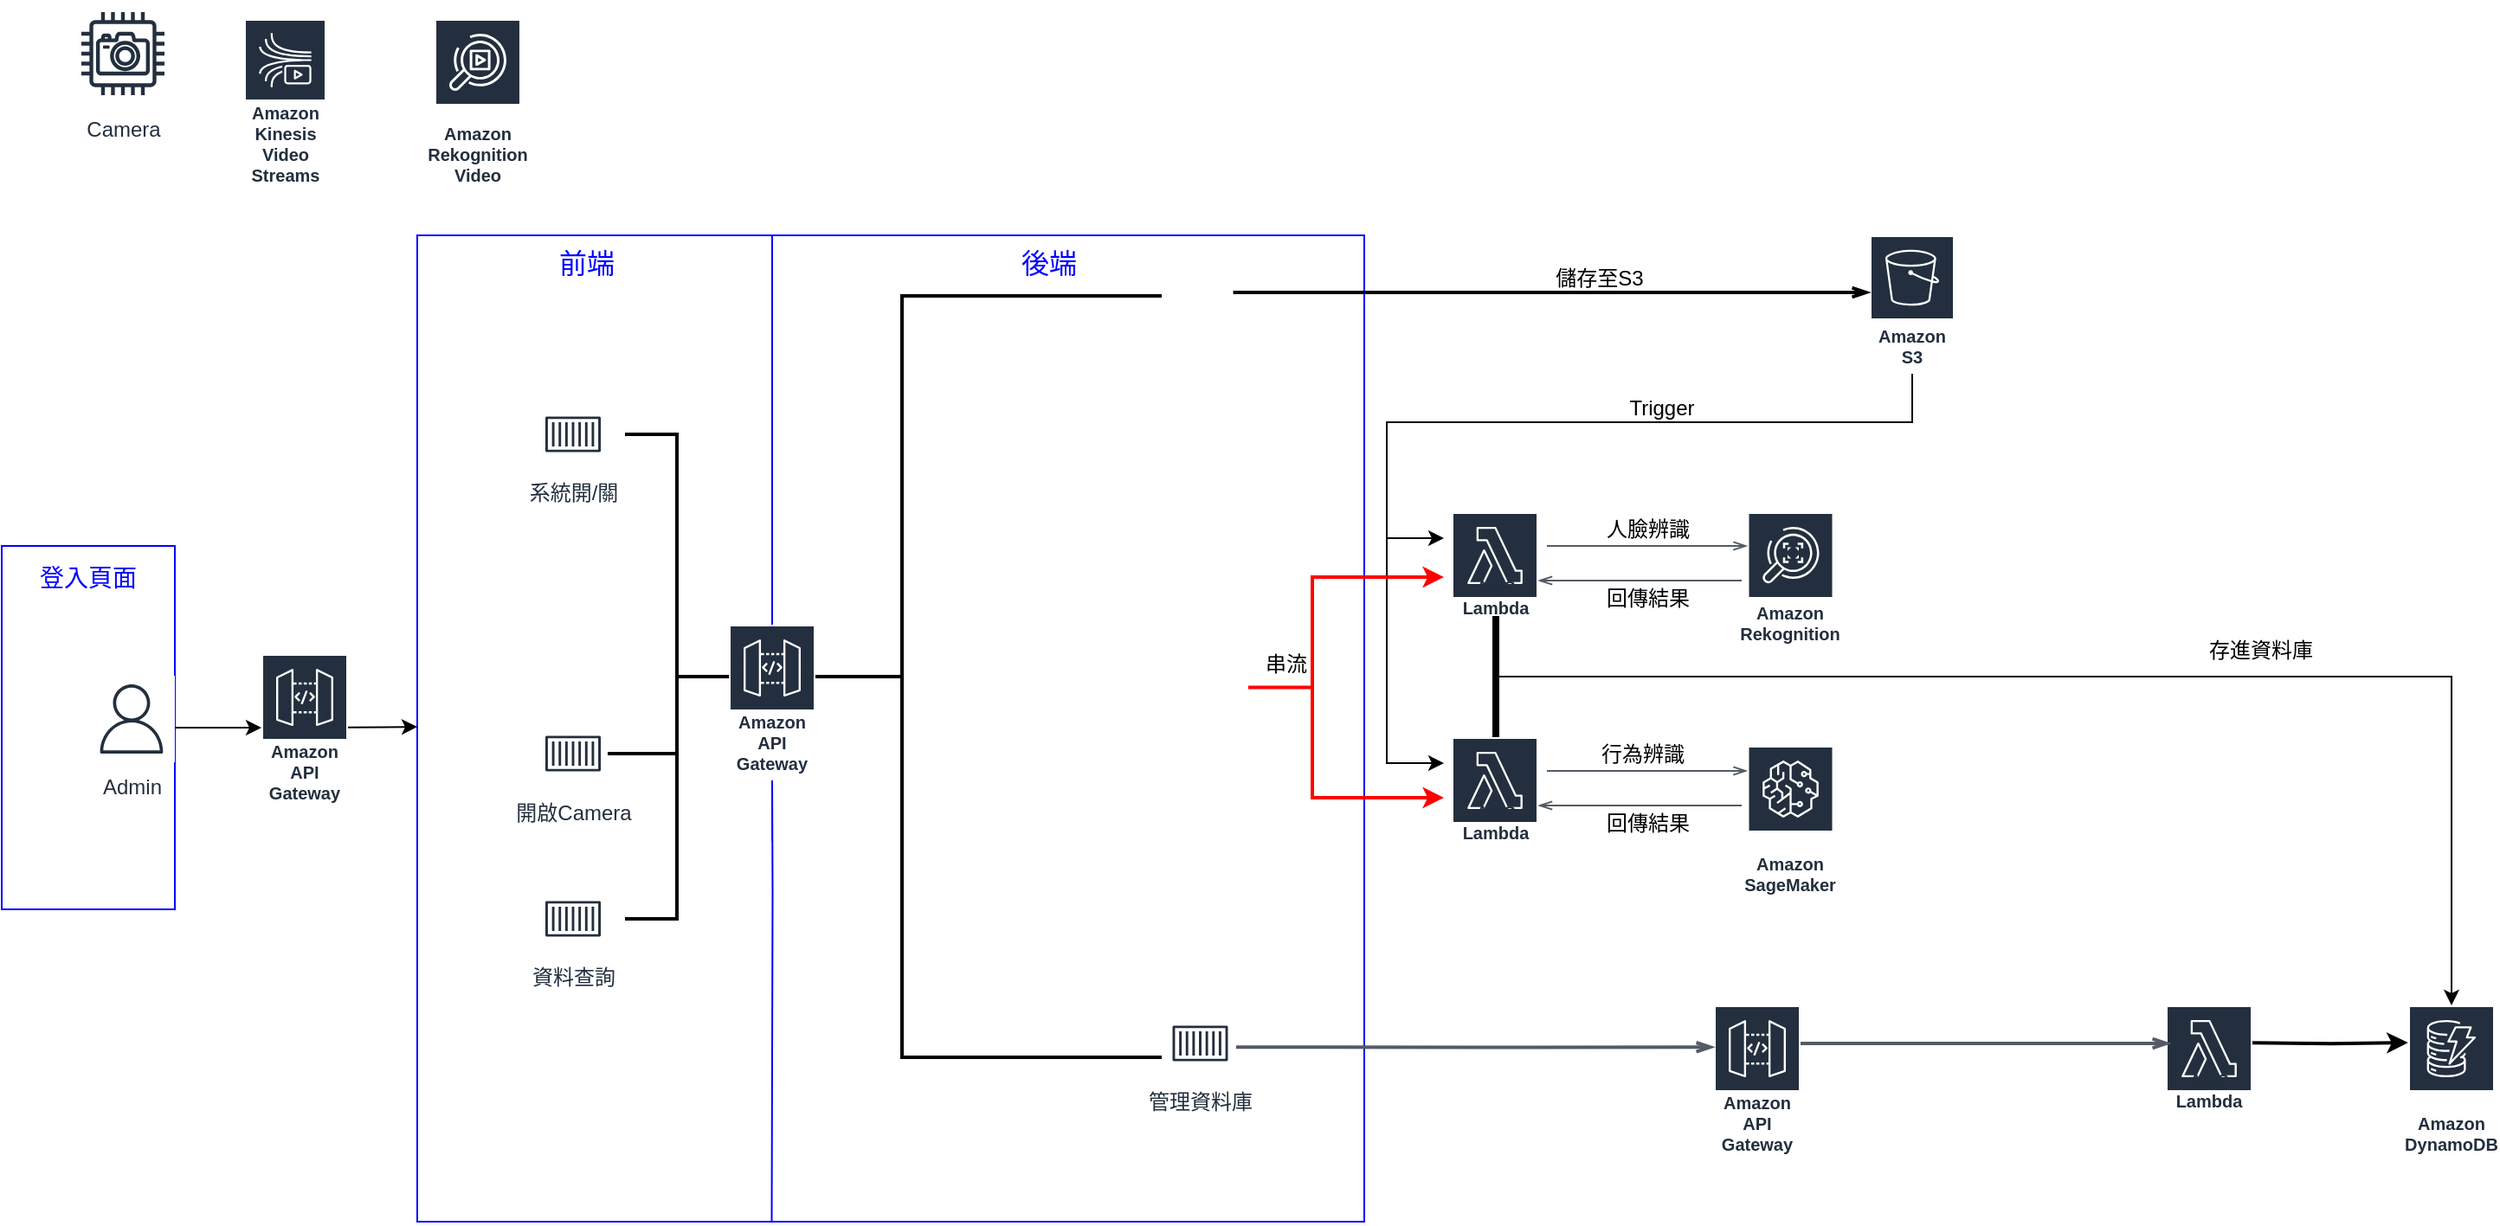 <mxfile version="22.1.21" type="github">
  <diagram name="第 1 页" id="VFCjEm5W6MaqiMix1aKl">
    <mxGraphModel dx="2050" dy="1772" grid="1" gridSize="10" guides="1" tooltips="1" connect="1" arrows="1" fold="1" page="1" pageScale="1" pageWidth="827" pageHeight="1169" math="0" shadow="0">
      <root>
        <mxCell id="0" />
        <mxCell id="1" parent="0" />
        <mxCell id="O1jKtoPmyAMp938oBS-_-39" value="&lt;font color=&quot;#0000ff&quot; style=&quot;font-size: 14px;&quot;&gt;登入頁面&lt;/font&gt;" style="outlineConnect=0;gradientColor=none;html=1;whiteSpace=wrap;fontSize=12;fontStyle=0;strokeColor=#0000ff;fillColor=none;verticalAlign=top;align=center;fontColor=#FF9900;dashed=0;spacingTop=3;" parent="1" vertex="1">
          <mxGeometry x="-330" y="304.5" width="100" height="210" as="geometry" />
        </mxCell>
        <mxCell id="O1jKtoPmyAMp938oBS-_-8" value="" style="outlineConnect=0;gradientColor=none;html=1;whiteSpace=wrap;fontSize=12;fontStyle=0;strokeColor=#0000ff;fillColor=none;verticalAlign=top;align=center;fontColor=#FF9900;dashed=0;spacingTop=3;" parent="1" vertex="1">
          <mxGeometry x="-90" y="125" width="547" height="570" as="geometry" />
        </mxCell>
        <mxCell id="VvQtCBpBmSeENk6v5BYq-13" style="edgeStyle=orthogonalEdgeStyle;rounded=0;orthogonalLoop=1;jettySize=auto;html=1;" parent="1" source="O1jKtoPmyAMp938oBS-_-39" edge="1">
          <mxGeometry relative="1" as="geometry">
            <mxPoint x="-180" y="409.5" as="targetPoint" />
          </mxGeometry>
        </mxCell>
        <mxCell id="O1jKtoPmyAMp938oBS-_-2" value="Admin&lt;br&gt;" style="sketch=0;outlineConnect=0;fontColor=#232F3E;gradientColor=none;strokeColor=#232F3E;fillColor=#ffffff;dashed=0;verticalLabelPosition=bottom;verticalAlign=top;align=center;html=1;fontSize=12;fontStyle=0;aspect=fixed;shape=mxgraph.aws4.resourceIcon;resIcon=mxgraph.aws4.user;" parent="1" vertex="1">
          <mxGeometry x="-280" y="379.5" width="50" height="50" as="geometry" />
        </mxCell>
        <mxCell id="O1jKtoPmyAMp938oBS-_-15" value="管理資料庫" style="sketch=0;outlineConnect=0;fontColor=#232F3E;gradientColor=none;strokeColor=#232F3E;fillColor=#ffffff;dashed=0;verticalLabelPosition=bottom;verticalAlign=top;align=center;html=1;fontSize=12;fontStyle=0;aspect=fixed;shape=mxgraph.aws4.resourceIcon;resIcon=mxgraph.aws4.container_1;" parent="1" vertex="1">
          <mxGeometry x="342.25" y="572" width="40" height="40" as="geometry" />
        </mxCell>
        <mxCell id="O1jKtoPmyAMp938oBS-_-25" style="edgeStyle=orthogonalEdgeStyle;rounded=0;orthogonalLoop=1;jettySize=auto;html=1;exitX=0.5;exitY=1;exitDx=0;exitDy=0;" parent="1" edge="1">
          <mxGeometry relative="1" as="geometry">
            <mxPoint x="316.75" y="157.5" as="sourcePoint" />
            <mxPoint x="316.75" y="157.5" as="targetPoint" />
          </mxGeometry>
        </mxCell>
        <mxCell id="O1jKtoPmyAMp938oBS-_-31" value="Amazon DynamoDB" style="sketch=0;outlineConnect=0;fontColor=#232F3E;gradientColor=none;strokeColor=#ffffff;fillColor=#232F3E;dashed=0;verticalLabelPosition=middle;verticalAlign=bottom;align=center;html=1;whiteSpace=wrap;fontSize=10;fontStyle=1;spacing=3;shape=mxgraph.aws4.productIcon;prIcon=mxgraph.aws4.dynamodb;" parent="1" vertex="1">
          <mxGeometry x="1060" y="570" width="50" height="90" as="geometry" />
        </mxCell>
        <mxCell id="O1jKtoPmyAMp938oBS-_-47" value="Amazon Rekognition" style="sketch=0;outlineConnect=0;fontColor=#232F3E;gradientColor=none;strokeColor=#ffffff;fillColor=#232F3E;dashed=0;verticalLabelPosition=middle;verticalAlign=bottom;align=center;html=1;whiteSpace=wrap;fontSize=10;fontStyle=1;spacing=3;shape=mxgraph.aws4.productIcon;prIcon=mxgraph.aws4.rekognition;" parent="1" vertex="1">
          <mxGeometry x="678.25" y="285" width="50" height="80" as="geometry" />
        </mxCell>
        <mxCell id="a6JBxLxwtquYG9cKJR-4-1" value="AWS Lambda" style="sketch=0;outlineConnect=0;fontColor=#232F3E;gradientColor=none;strokeColor=#ffffff;fillColor=#232F3E;dashed=0;verticalLabelPosition=middle;verticalAlign=bottom;align=center;html=1;whiteSpace=wrap;fontSize=10;fontStyle=1;spacing=3;shape=mxgraph.aws4.productIcon;prIcon=mxgraph.aws4.lambda;" parent="1" vertex="1">
          <mxGeometry x="920" y="570" width="50" height="65" as="geometry" />
        </mxCell>
        <mxCell id="a6JBxLxwtquYG9cKJR-4-6" value="Amazon API Gateway" style="sketch=0;outlineConnect=0;fontColor=#232F3E;gradientColor=none;strokeColor=#ffffff;fillColor=#232F3E;dashed=0;verticalLabelPosition=middle;verticalAlign=bottom;align=center;html=1;whiteSpace=wrap;fontSize=10;fontStyle=1;spacing=3;shape=mxgraph.aws4.productIcon;prIcon=mxgraph.aws4.api_gateway;" parent="1" vertex="1">
          <mxGeometry x="659" y="570" width="50" height="90" as="geometry" />
        </mxCell>
        <mxCell id="a6JBxLxwtquYG9cKJR-4-8" value="" style="edgeStyle=orthogonalEdgeStyle;html=1;endArrow=openThin;elbow=vertical;startArrow=none;endFill=0;strokeColor=#545B64;rounded=0;strokeWidth=2;" parent="1" edge="1">
          <mxGeometry width="100" relative="1" as="geometry">
            <mxPoint x="383" y="594.16" as="sourcePoint" />
            <mxPoint x="659" y="594.16" as="targetPoint" />
            <Array as="points">
              <mxPoint x="520.75" y="594.16" />
              <mxPoint x="520.75" y="594.16" />
            </Array>
          </mxGeometry>
        </mxCell>
        <mxCell id="a6JBxLxwtquYG9cKJR-4-15" value="" style="edgeStyle=orthogonalEdgeStyle;html=1;endArrow=openThin;elbow=vertical;startArrow=none;endFill=0;strokeColor=#545B64;rounded=0;entryX=0;entryY=0.5;entryDx=0;entryDy=0;entryPerimeter=0;strokeWidth=2;" parent="1" source="a6JBxLxwtquYG9cKJR-4-6" edge="1">
          <mxGeometry width="100" relative="1" as="geometry">
            <mxPoint x="709" y="604.5" as="sourcePoint" />
            <mxPoint x="922.5" y="592" as="targetPoint" />
            <Array as="points">
              <mxPoint x="720" y="592" />
              <mxPoint x="720" y="592" />
            </Array>
          </mxGeometry>
        </mxCell>
        <mxCell id="pPQGrUG8o8pBh9T2TDlA-6" style="edgeStyle=orthogonalEdgeStyle;rounded=0;orthogonalLoop=1;jettySize=auto;html=1;" parent="1" source="a6JBxLxwtquYG9cKJR-4-19" edge="1">
          <mxGeometry relative="1" as="geometry">
            <mxPoint x="503" y="300" as="targetPoint" />
            <Array as="points">
              <mxPoint x="773" y="233" />
              <mxPoint x="470" y="233" />
              <mxPoint x="470" y="300" />
            </Array>
          </mxGeometry>
        </mxCell>
        <mxCell id="a6JBxLxwtquYG9cKJR-4-19" value="Amazon S3" style="sketch=0;outlineConnect=0;fontColor=#232F3E;gradientColor=none;strokeColor=#ffffff;fillColor=#232F3E;dashed=0;verticalLabelPosition=middle;verticalAlign=bottom;align=center;html=1;whiteSpace=wrap;fontSize=10;fontStyle=1;spacing=3;shape=mxgraph.aws4.productIcon;prIcon=mxgraph.aws4.s3;" parent="1" vertex="1">
          <mxGeometry x="749" y="125" width="49" height="80" as="geometry" />
        </mxCell>
        <mxCell id="a6JBxLxwtquYG9cKJR-4-30" value="儲存至S3" style="text;html=1;strokeColor=none;fillColor=none;align=center;verticalAlign=middle;whiteSpace=wrap;rounded=0;" parent="1" vertex="1">
          <mxGeometry x="507.5" y="135" width="170" height="30" as="geometry" />
        </mxCell>
        <mxCell id="a6JBxLxwtquYG9cKJR-4-31" value="" style="edgeStyle=orthogonalEdgeStyle;html=1;endArrow=openThin;elbow=vertical;startArrow=none;endFill=0;strokeColor=#000000;rounded=0;strokeWidth=2;" parent="1" target="a6JBxLxwtquYG9cKJR-4-19" edge="1">
          <mxGeometry width="100" relative="1" as="geometry">
            <mxPoint x="382.25" y="157" as="sourcePoint" />
            <mxPoint x="498.25" y="157" as="targetPoint" />
            <Array as="points">
              <mxPoint x="382" y="158" />
            </Array>
          </mxGeometry>
        </mxCell>
        <mxCell id="pPQGrUG8o8pBh9T2TDlA-1" value="AWS Lambda" style="sketch=0;outlineConnect=0;fontColor=#232F3E;gradientColor=none;strokeColor=#ffffff;fillColor=#232F3E;dashed=0;verticalLabelPosition=middle;verticalAlign=bottom;align=center;html=1;whiteSpace=wrap;fontSize=10;fontStyle=1;spacing=3;shape=mxgraph.aws4.productIcon;prIcon=mxgraph.aws4.lambda;" parent="1" vertex="1">
          <mxGeometry x="507.5" y="285" width="50" height="65" as="geometry" />
        </mxCell>
        <mxCell id="pPQGrUG8o8pBh9T2TDlA-9" style="edgeStyle=orthogonalEdgeStyle;rounded=0;orthogonalLoop=1;jettySize=auto;html=1;" parent="1" source="VvQtCBpBmSeENk6v5BYq-33" target="O1jKtoPmyAMp938oBS-_-31" edge="1">
          <mxGeometry relative="1" as="geometry">
            <mxPoint x="1287" y="570" as="targetPoint" />
            <mxPoint x="538" y="380" as="sourcePoint" />
            <Array as="points">
              <mxPoint x="1085" y="380" />
            </Array>
          </mxGeometry>
        </mxCell>
        <mxCell id="pPQGrUG8o8pBh9T2TDlA-4" value="" style="edgeStyle=orthogonalEdgeStyle;html=1;endArrow=openThin;elbow=vertical;startArrow=none;endFill=0;strokeColor=#545B64;rounded=0;" parent="1" edge="1">
          <mxGeometry width="100" relative="1" as="geometry">
            <mxPoint x="562.5" y="304.5" as="sourcePoint" />
            <mxPoint x="678.25" y="304.5" as="targetPoint" />
          </mxGeometry>
        </mxCell>
        <mxCell id="pPQGrUG8o8pBh9T2TDlA-7" value="Trigger" style="text;html=1;strokeColor=none;fillColor=none;align=center;verticalAlign=middle;whiteSpace=wrap;rounded=0;" parent="1" vertex="1">
          <mxGeometry x="599" y="210" width="60" height="30" as="geometry" />
        </mxCell>
        <mxCell id="pPQGrUG8o8pBh9T2TDlA-8" value="人臉辨識" style="text;html=1;strokeColor=none;fillColor=none;align=center;verticalAlign=middle;whiteSpace=wrap;rounded=0;" parent="1" vertex="1">
          <mxGeometry x="591" y="280" width="60" height="30" as="geometry" />
        </mxCell>
        <mxCell id="pPQGrUG8o8pBh9T2TDlA-14" value="&lt;font style=&quot;font-size: 16px;&quot;&gt;後端&lt;/font&gt;" style="text;html=1;strokeColor=none;fillColor=none;align=center;verticalAlign=middle;whiteSpace=wrap;rounded=0;fontSize=16;fontColor=#0000ff;" parent="1" vertex="1">
          <mxGeometry x="160" y="126" width="230" height="30" as="geometry" />
        </mxCell>
        <mxCell id="pPQGrUG8o8pBh9T2TDlA-15" value="&lt;font style=&quot;font-size: 16px;&quot;&gt;前端&lt;/font&gt;" style="text;html=1;strokeColor=none;fillColor=none;align=center;verticalAlign=middle;whiteSpace=wrap;rounded=0;fontSize=16;fontColor=#0000ff;" parent="1" vertex="1">
          <mxGeometry x="-68" y="126" width="151.5" height="30" as="geometry" />
        </mxCell>
        <mxCell id="Vm1vwxEjEGVl82Kh1ue6-2" value="" style="edgeStyle=orthogonalEdgeStyle;html=1;endArrow=none;elbow=vertical;startArrow=openThin;startFill=0;strokeColor=#545B64;rounded=0;" parent="1" edge="1">
          <mxGeometry width="100" relative="1" as="geometry">
            <mxPoint x="557.5" y="324.5" as="sourcePoint" />
            <mxPoint x="675" y="324.5" as="targetPoint" />
          </mxGeometry>
        </mxCell>
        <mxCell id="Vm1vwxEjEGVl82Kh1ue6-3" value="回傳結果" style="text;html=1;strokeColor=none;fillColor=none;align=center;verticalAlign=middle;whiteSpace=wrap;rounded=0;" parent="1" vertex="1">
          <mxGeometry x="570" y="320" width="102" height="30" as="geometry" />
        </mxCell>
        <mxCell id="Vm1vwxEjEGVl82Kh1ue6-5" value="存進資料庫" style="text;html=1;strokeColor=none;fillColor=none;align=center;verticalAlign=middle;whiteSpace=wrap;rounded=0;" parent="1" vertex="1">
          <mxGeometry x="930" y="350" width="90" height="30" as="geometry" />
        </mxCell>
        <mxCell id="Vm1vwxEjEGVl82Kh1ue6-13" value="資料查詢" style="sketch=0;outlineConnect=0;fontColor=#232F3E;gradientColor=none;strokeColor=#232F3E;fillColor=#ffffff;dashed=0;verticalLabelPosition=bottom;verticalAlign=top;align=center;html=1;fontSize=12;fontStyle=0;aspect=fixed;shape=mxgraph.aws4.resourceIcon;resIcon=mxgraph.aws4.container_1;" parent="1" vertex="1">
          <mxGeometry x="-20" y="500" width="40" height="40" as="geometry" />
        </mxCell>
        <mxCell id="8HAPZSc-oPPEdkhKKwZJ-7" value="AWS Lambda" style="sketch=0;outlineConnect=0;fontColor=#232F3E;gradientColor=none;strokeColor=#ffffff;fillColor=#232F3E;dashed=0;verticalLabelPosition=middle;verticalAlign=bottom;align=center;html=1;whiteSpace=wrap;fontSize=10;fontStyle=1;spacing=3;shape=mxgraph.aws4.productIcon;prIcon=mxgraph.aws4.lambda;" parent="1" vertex="1">
          <mxGeometry x="507.5" y="415" width="50" height="65" as="geometry" />
        </mxCell>
        <mxCell id="8HAPZSc-oPPEdkhKKwZJ-8" value="" style="edgeStyle=orthogonalEdgeStyle;html=1;endArrow=openThin;elbow=vertical;startArrow=none;endFill=0;strokeColor=#545B64;rounded=0;" parent="1" edge="1">
          <mxGeometry width="100" relative="1" as="geometry">
            <mxPoint x="562.5" y="434.5" as="sourcePoint" />
            <mxPoint x="678.25" y="434.5" as="targetPoint" />
          </mxGeometry>
        </mxCell>
        <mxCell id="8HAPZSc-oPPEdkhKKwZJ-11" value="" style="edgeStyle=orthogonalEdgeStyle;html=1;endArrow=none;elbow=vertical;startArrow=openThin;startFill=0;strokeColor=#545B64;rounded=0;" parent="1" edge="1">
          <mxGeometry width="100" relative="1" as="geometry">
            <mxPoint x="557.5" y="454.5" as="sourcePoint" />
            <mxPoint x="675" y="454.5" as="targetPoint" />
          </mxGeometry>
        </mxCell>
        <mxCell id="8HAPZSc-oPPEdkhKKwZJ-12" value="回傳結果" style="text;html=1;strokeColor=none;fillColor=none;align=center;verticalAlign=middle;whiteSpace=wrap;rounded=0;" parent="1" vertex="1">
          <mxGeometry x="570" y="450" width="102" height="30" as="geometry" />
        </mxCell>
        <mxCell id="8HAPZSc-oPPEdkhKKwZJ-14" value="行為辨識" style="text;html=1;strokeColor=none;fillColor=none;align=center;verticalAlign=middle;whiteSpace=wrap;rounded=0;" parent="1" vertex="1">
          <mxGeometry x="587.5" y="410" width="60" height="30" as="geometry" />
        </mxCell>
        <mxCell id="8HAPZSc-oPPEdkhKKwZJ-21" value="" style="strokeWidth=2;html=1;shape=mxgraph.flowchart.annotation_2;align=left;labelPosition=right;pointerEvents=1;" parent="1" vertex="1">
          <mxGeometry x="140" y="160" width="100" height="440" as="geometry" />
        </mxCell>
        <mxCell id="8HAPZSc-oPPEdkhKKwZJ-57" style="edgeStyle=orthogonalEdgeStyle;rounded=0;orthogonalLoop=1;jettySize=auto;html=1;entryX=0;entryY=0.306;entryDx=0;entryDy=0;entryPerimeter=0;exitX=1.003;exitY=0.512;exitDx=0;exitDy=0;exitPerimeter=0;strokeWidth=2;" parent="1" edge="1">
          <mxGeometry relative="1" as="geometry">
            <mxPoint x="1059.84" y="591.54" as="targetPoint" />
            <Array as="points" />
            <mxPoint x="970.004" y="591.62" as="sourcePoint" />
          </mxGeometry>
        </mxCell>
        <mxCell id="VvQtCBpBmSeENk6v5BYq-1" value="Amazon SageMaker" style="sketch=0;outlineConnect=0;fontColor=#232F3E;gradientColor=none;strokeColor=#ffffff;fillColor=#232F3E;dashed=0;verticalLabelPosition=middle;verticalAlign=bottom;align=center;html=1;whiteSpace=wrap;fontSize=10;fontStyle=1;spacing=3;shape=mxgraph.aws4.productIcon;prIcon=mxgraph.aws4.sagemaker;" parent="1" vertex="1">
          <mxGeometry x="678.25" y="420" width="50" height="90" as="geometry" />
        </mxCell>
        <mxCell id="Vm1vwxEjEGVl82Kh1ue6-8" value="Camera" style="sketch=0;outlineConnect=0;fontColor=#232F3E;gradientColor=none;strokeColor=#232F3E;fillColor=#ffffff;dashed=0;verticalLabelPosition=bottom;verticalAlign=top;align=center;html=1;fontSize=12;fontStyle=0;aspect=fixed;shape=mxgraph.aws4.resourceIcon;resIcon=mxgraph.aws4.camera;" parent="1" vertex="1">
          <mxGeometry x="-290" y="-10" width="60" height="60" as="geometry" />
        </mxCell>
        <mxCell id="VvQtCBpBmSeENk6v5BYq-14" value="系統開/關" style="sketch=0;outlineConnect=0;fontColor=#232F3E;gradientColor=none;strokeColor=#232F3E;fillColor=#ffffff;dashed=0;verticalLabelPosition=bottom;verticalAlign=top;align=center;html=1;fontSize=12;fontStyle=0;aspect=fixed;shape=mxgraph.aws4.resourceIcon;resIcon=mxgraph.aws4.container_1;" parent="1" vertex="1">
          <mxGeometry x="-20" y="220" width="40" height="40" as="geometry" />
        </mxCell>
        <mxCell id="VvQtCBpBmSeENk6v5BYq-22" value="" style="endArrow=none;html=1;rounded=0;strokeColor=#0000ff;" parent="1" source="8HAPZSc-oPPEdkhKKwZJ-15" edge="1">
          <mxGeometry width="50" height="50" relative="1" as="geometry">
            <mxPoint x="111" y="690" as="sourcePoint" />
            <mxPoint x="115" y="125" as="targetPoint" />
            <Array as="points" />
          </mxGeometry>
        </mxCell>
        <mxCell id="VvQtCBpBmSeENk6v5BYq-24" value="" style="strokeWidth=2;html=1;shape=mxgraph.flowchart.annotation_2;align=left;labelPosition=right;pointerEvents=1;rotation=-180;" parent="1" vertex="1">
          <mxGeometry x="30" y="240" width="60" height="280" as="geometry" />
        </mxCell>
        <mxCell id="VvQtCBpBmSeENk6v5BYq-28" style="edgeStyle=orthogonalEdgeStyle;rounded=0;orthogonalLoop=1;jettySize=auto;html=1;" parent="1" edge="1">
          <mxGeometry relative="1" as="geometry">
            <mxPoint x="-130" y="409.33" as="sourcePoint" />
            <mxPoint x="-90" y="409" as="targetPoint" />
            <Array as="points">
              <mxPoint x="-110" y="409.53" />
            </Array>
          </mxGeometry>
        </mxCell>
        <mxCell id="8HAPZSc-oPPEdkhKKwZJ-27" value="Amazon API Gateway" style="sketch=0;outlineConnect=0;fontColor=#232F3E;gradientColor=none;strokeColor=#ffffff;fillColor=#232F3E;dashed=0;verticalLabelPosition=middle;verticalAlign=bottom;align=center;html=1;whiteSpace=wrap;fontSize=10;fontStyle=1;spacing=3;shape=mxgraph.aws4.productIcon;prIcon=mxgraph.aws4.api_gateway;" parent="1" vertex="1">
          <mxGeometry x="-180" y="367" width="50" height="90" as="geometry" />
        </mxCell>
        <mxCell id="VvQtCBpBmSeENk6v5BYq-30" value="" style="endArrow=classic;html=1;rounded=0;" parent="1" edge="1">
          <mxGeometry width="50" height="50" relative="1" as="geometry">
            <mxPoint x="470" y="290" as="sourcePoint" />
            <mxPoint x="503" y="430" as="targetPoint" />
            <Array as="points">
              <mxPoint x="470" y="430" />
              <mxPoint x="490" y="430" />
            </Array>
          </mxGeometry>
        </mxCell>
        <mxCell id="VvQtCBpBmSeENk6v5BYq-33" value="" style="line;strokeWidth=4;direction=south;html=1;perimeter=backbonePerimeter;points=[];outlineConnect=0;" parent="1" vertex="1">
          <mxGeometry x="528" y="345" width="10" height="70" as="geometry" />
        </mxCell>
        <mxCell id="VvQtCBpBmSeENk6v5BYq-34" value="" style="endArrow=none;html=1;rounded=0;strokeColor=#0000ff;" parent="1" edge="1">
          <mxGeometry width="50" height="50" relative="1" as="geometry">
            <mxPoint x="114.75" y="695" as="sourcePoint" />
            <mxPoint x="115.05" y="475" as="targetPoint" />
            <Array as="points">
              <mxPoint x="115.25" y="505" />
              <mxPoint x="115" y="440" />
            </Array>
          </mxGeometry>
        </mxCell>
        <mxCell id="8HAPZSc-oPPEdkhKKwZJ-15" value="Amazon API Gateway" style="sketch=0;outlineConnect=0;fontColor=#232F3E;gradientColor=none;strokeColor=#ffffff;fillColor=#232F3E;dashed=0;verticalLabelPosition=middle;verticalAlign=bottom;align=center;html=1;whiteSpace=wrap;fontSize=10;fontStyle=1;spacing=3;shape=mxgraph.aws4.productIcon;prIcon=mxgraph.aws4.api_gateway;" parent="1" vertex="1">
          <mxGeometry x="90" y="350" width="50" height="90" as="geometry" />
        </mxCell>
        <mxCell id="-sES5BDnEpW2IbtICMvI-1" value="Amazon Kinesis Video Streams" style="sketch=0;outlineConnect=0;fontColor=#232F3E;gradientColor=none;strokeColor=#ffffff;fillColor=#232F3E;dashed=0;verticalLabelPosition=middle;verticalAlign=bottom;align=center;html=1;whiteSpace=wrap;fontSize=10;fontStyle=1;spacing=3;shape=mxgraph.aws4.productIcon;prIcon=mxgraph.aws4.kinesis_video_streams;" vertex="1" parent="1">
          <mxGeometry x="-190" width="47.5" height="100" as="geometry" />
        </mxCell>
        <mxCell id="-sES5BDnEpW2IbtICMvI-9" value="開啟Camera" style="sketch=0;outlineConnect=0;fontColor=#232F3E;gradientColor=none;strokeColor=#232F3E;fillColor=#ffffff;dashed=0;verticalLabelPosition=bottom;verticalAlign=top;align=center;html=1;fontSize=12;fontStyle=0;aspect=fixed;shape=mxgraph.aws4.resourceIcon;resIcon=mxgraph.aws4.container_1;" vertex="1" parent="1">
          <mxGeometry x="-20" y="404.5" width="40" height="40" as="geometry" />
        </mxCell>
        <mxCell id="-sES5BDnEpW2IbtICMvI-12" value="" style="line;strokeWidth=2;fillColor=none;align=left;verticalAlign=middle;spacingTop=-1;spacingLeft=3;spacingRight=3;rotatable=0;labelPosition=right;points=[];portConstraint=eastwest;strokeColor=inherit;" vertex="1" parent="1">
          <mxGeometry x="20" y="420.5" width="40" height="8" as="geometry" />
        </mxCell>
        <mxCell id="-sES5BDnEpW2IbtICMvI-15" value="" style="line;strokeWidth=2;fillColor=none;align=left;verticalAlign=middle;spacingTop=-1;spacingLeft=3;spacingRight=3;rotatable=0;labelPosition=right;points=[];portConstraint=eastwest;strokeColor=inherit;" vertex="1" parent="1">
          <mxGeometry x="240" y="596" width="100" height="8" as="geometry" />
        </mxCell>
        <mxCell id="-sES5BDnEpW2IbtICMvI-16" value="" style="line;strokeWidth=2;fillColor=none;align=left;verticalAlign=middle;spacingTop=-1;spacingLeft=3;spacingRight=3;rotatable=0;labelPosition=right;points=[];portConstraint=eastwest;strokeColor=inherit;" vertex="1" parent="1">
          <mxGeometry x="240" y="156" width="100" height="8" as="geometry" />
        </mxCell>
        <mxCell id="-sES5BDnEpW2IbtICMvI-18" style="edgeStyle=orthogonalEdgeStyle;rounded=0;orthogonalLoop=1;jettySize=auto;html=1;exitX=1;exitY=0;exitDx=0;exitDy=0;exitPerimeter=0;strokeWidth=2;strokeColor=#ff0000;" edge="1" parent="1" source="-sES5BDnEpW2IbtICMvI-17">
          <mxGeometry relative="1" as="geometry">
            <mxPoint x="503" y="322.286" as="targetPoint" />
          </mxGeometry>
        </mxCell>
        <mxCell id="-sES5BDnEpW2IbtICMvI-19" style="edgeStyle=orthogonalEdgeStyle;rounded=0;orthogonalLoop=1;jettySize=auto;html=1;exitX=1;exitY=1;exitDx=0;exitDy=0;exitPerimeter=0;strokeWidth=2;strokeColor=#ff0000;" edge="1" parent="1" source="-sES5BDnEpW2IbtICMvI-17">
          <mxGeometry relative="1" as="geometry">
            <mxPoint x="503" y="450" as="targetPoint" />
          </mxGeometry>
        </mxCell>
        <mxCell id="-sES5BDnEpW2IbtICMvI-17" value="" style="strokeWidth=2;html=1;shape=mxgraph.flowchart.annotation_2;align=left;labelPosition=right;pointerEvents=1;strokeColor=#ff0000;" vertex="1" parent="1">
          <mxGeometry x="390" y="322.5" width="74" height="127.5" as="geometry" />
        </mxCell>
        <mxCell id="-sES5BDnEpW2IbtICMvI-21" value="串流" style="text;html=1;strokeColor=none;fillColor=none;align=center;verticalAlign=middle;whiteSpace=wrap;rounded=0;" vertex="1" parent="1">
          <mxGeometry x="382" y="358" width="60" height="30" as="geometry" />
        </mxCell>
        <mxCell id="-sES5BDnEpW2IbtICMvI-23" value="Amazon Rekognition Video" style="sketch=0;outlineConnect=0;fontColor=#232F3E;gradientColor=none;strokeColor=#ffffff;fillColor=#232F3E;dashed=0;verticalLabelPosition=middle;verticalAlign=bottom;align=center;html=1;whiteSpace=wrap;fontSize=10;fontStyle=1;spacing=3;shape=mxgraph.aws4.productIcon;prIcon=mxgraph.aws4.rekognition_video;" vertex="1" parent="1">
          <mxGeometry x="-80" width="50" height="100" as="geometry" />
        </mxCell>
      </root>
    </mxGraphModel>
  </diagram>
</mxfile>
